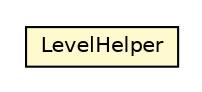 #!/usr/local/bin/dot
#
# Class diagram 
# Generated by UMLGraph version R5_6-24-gf6e263 (http://www.umlgraph.org/)
#

digraph G {
	edge [fontname="Helvetica",fontsize=10,labelfontname="Helvetica",labelfontsize=10];
	node [fontname="Helvetica",fontsize=10,shape=plaintext];
	nodesep=0.25;
	ranksep=0.5;
	// com.cloudbees.syslog.integration.jul.util.LevelHelper
	c1092934 [label=<<table title="com.cloudbees.syslog.integration.jul.util.LevelHelper" border="0" cellborder="1" cellspacing="0" cellpadding="2" port="p" bgcolor="lemonChiffon" href="./LevelHelper.html">
		<tr><td><table border="0" cellspacing="0" cellpadding="1">
<tr><td align="center" balign="center"> LevelHelper </td></tr>
		</table></td></tr>
		</table>>, URL="./LevelHelper.html", fontname="Helvetica", fontcolor="black", fontsize=10.0];
}


